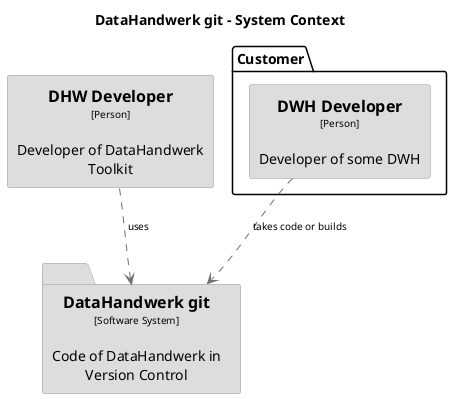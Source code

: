 @startuml(id=DataHandwerkgit-SystemContext)
title DataHandwerk git - System Context

skinparam {
  shadowing false
  arrowFontSize 10
  defaultTextAlignment center
  wrapWidth 200
  maxMessageSize 100
}
hide stereotype
top to bottom direction
skinparam rectangle<<1>> {
  BackgroundColor #dddddd
  FontColor #000000
  BorderColor #9A9A9A
}
skinparam rectangle<<27>> {
  BackgroundColor #dddddd
  FontColor #000000
  BorderColor #9A9A9A
}
skinparam folder<<31>> {
  BackgroundColor #dddddd
  FontColor #000000
  BorderColor #9A9A9A
}
rectangle "==DHW Developer\n<size:10>[Person]</size>\n\nDeveloper of DataHandwerk Toolkit" <<27>> as 27
folder "==DataHandwerk git\n<size:10>[Software System]</size>\n\nCode of DataHandwerk in Version Control" <<31>> as 31
package "Customer" {
  rectangle "==DWH Developer\n<size:10>[Person]</size>\n\nDeveloper of some DWH" <<1>> as 1
}
27 .[#707070].> 31 : "uses"
1 .[#707070].> 31 : "takes code or builds"
@enduml